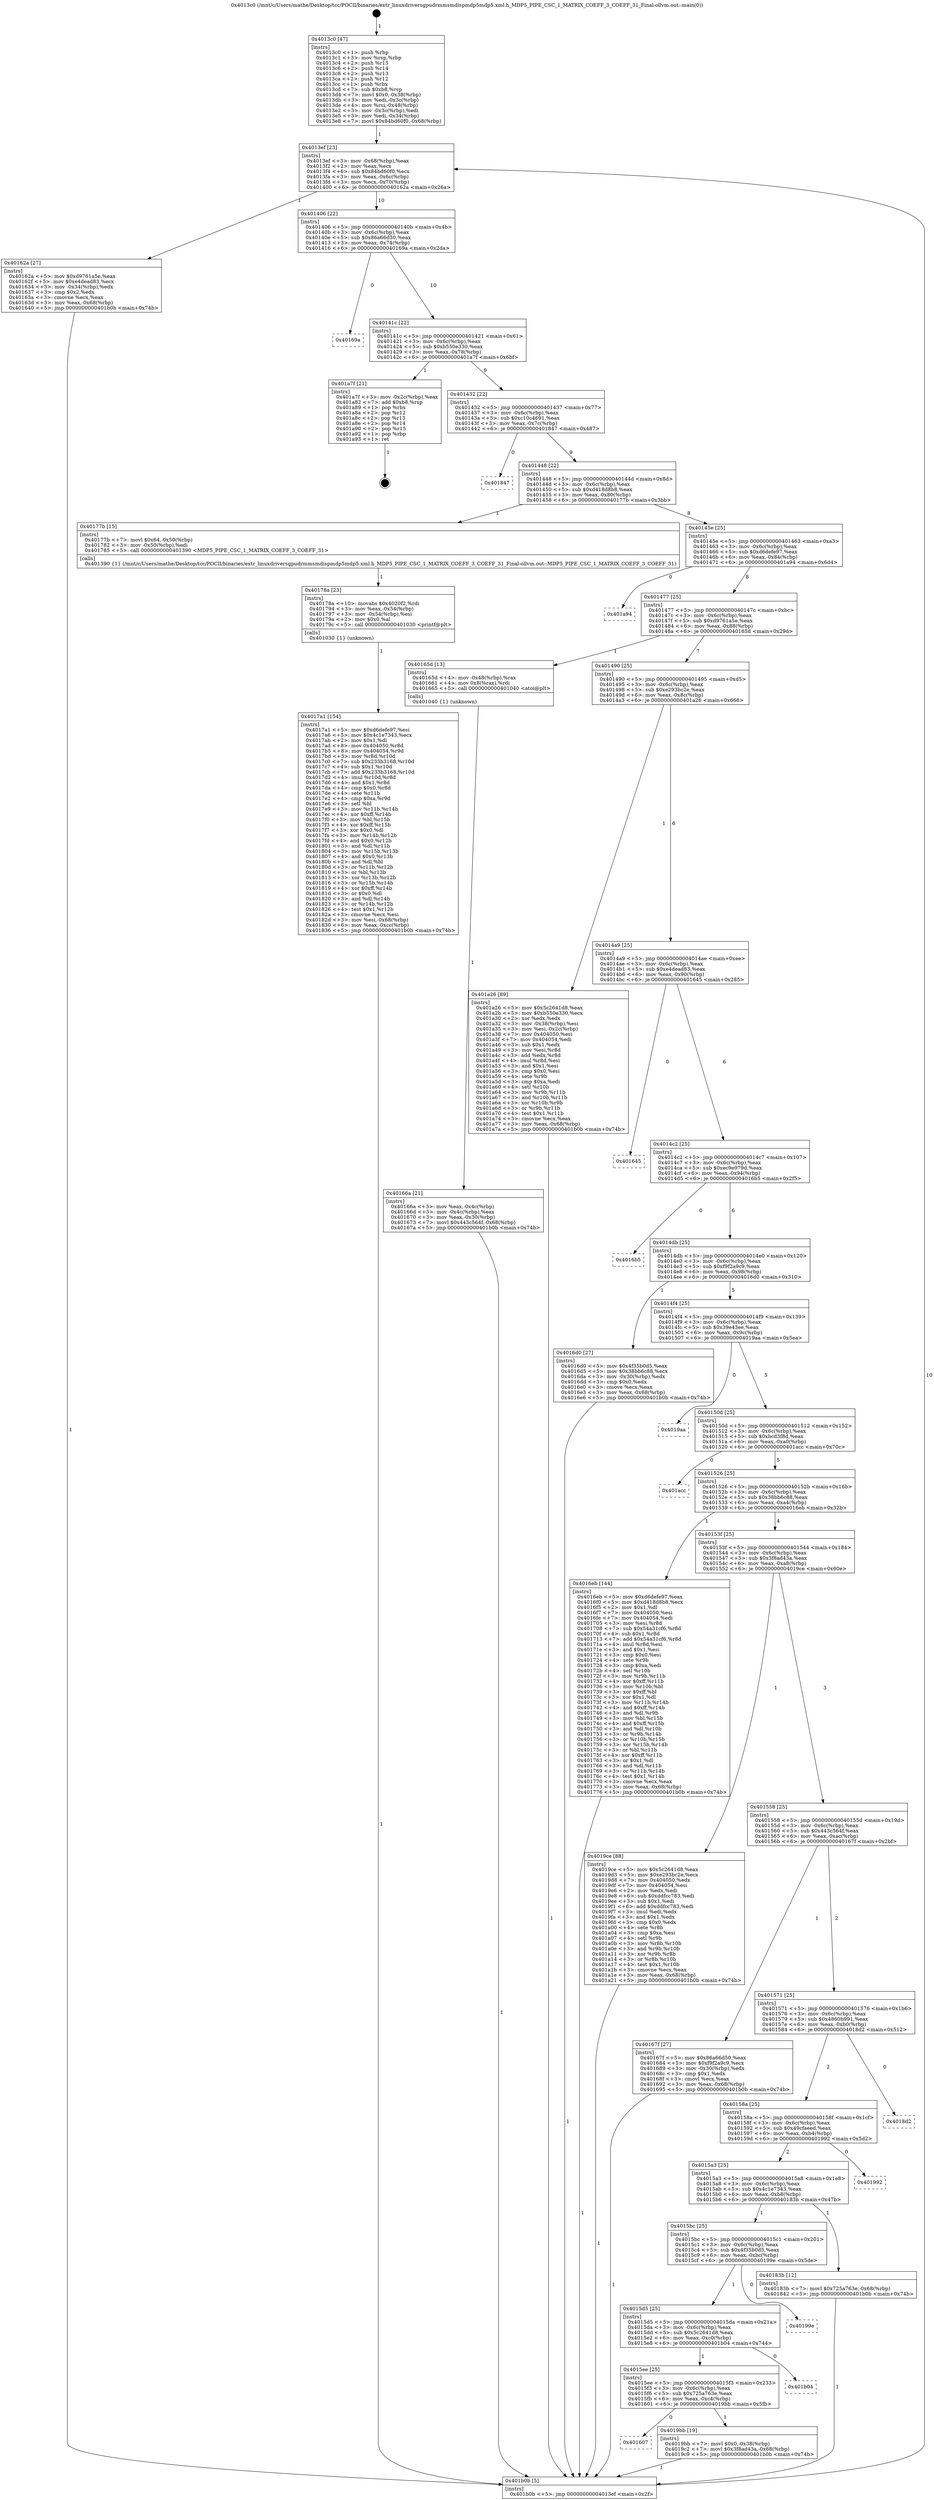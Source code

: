 digraph "0x4013c0" {
  label = "0x4013c0 (/mnt/c/Users/mathe/Desktop/tcc/POCII/binaries/extr_linuxdriversgpudrmmsmdispmdp5mdp5.xml.h_MDP5_PIPE_CSC_1_MATRIX_COEFF_3_COEFF_31_Final-ollvm.out::main(0))"
  labelloc = "t"
  node[shape=record]

  Entry [label="",width=0.3,height=0.3,shape=circle,fillcolor=black,style=filled]
  "0x4013ef" [label="{
     0x4013ef [23]\l
     | [instrs]\l
     &nbsp;&nbsp;0x4013ef \<+3\>: mov -0x68(%rbp),%eax\l
     &nbsp;&nbsp;0x4013f2 \<+2\>: mov %eax,%ecx\l
     &nbsp;&nbsp;0x4013f4 \<+6\>: sub $0x84bd60f0,%ecx\l
     &nbsp;&nbsp;0x4013fa \<+3\>: mov %eax,-0x6c(%rbp)\l
     &nbsp;&nbsp;0x4013fd \<+3\>: mov %ecx,-0x70(%rbp)\l
     &nbsp;&nbsp;0x401400 \<+6\>: je 000000000040162a \<main+0x26a\>\l
  }"]
  "0x40162a" [label="{
     0x40162a [27]\l
     | [instrs]\l
     &nbsp;&nbsp;0x40162a \<+5\>: mov $0xd9761a5e,%eax\l
     &nbsp;&nbsp;0x40162f \<+5\>: mov $0xe4dead83,%ecx\l
     &nbsp;&nbsp;0x401634 \<+3\>: mov -0x34(%rbp),%edx\l
     &nbsp;&nbsp;0x401637 \<+3\>: cmp $0x2,%edx\l
     &nbsp;&nbsp;0x40163a \<+3\>: cmovne %ecx,%eax\l
     &nbsp;&nbsp;0x40163d \<+3\>: mov %eax,-0x68(%rbp)\l
     &nbsp;&nbsp;0x401640 \<+5\>: jmp 0000000000401b0b \<main+0x74b\>\l
  }"]
  "0x401406" [label="{
     0x401406 [22]\l
     | [instrs]\l
     &nbsp;&nbsp;0x401406 \<+5\>: jmp 000000000040140b \<main+0x4b\>\l
     &nbsp;&nbsp;0x40140b \<+3\>: mov -0x6c(%rbp),%eax\l
     &nbsp;&nbsp;0x40140e \<+5\>: sub $0x86a66d50,%eax\l
     &nbsp;&nbsp;0x401413 \<+3\>: mov %eax,-0x74(%rbp)\l
     &nbsp;&nbsp;0x401416 \<+6\>: je 000000000040169a \<main+0x2da\>\l
  }"]
  "0x401b0b" [label="{
     0x401b0b [5]\l
     | [instrs]\l
     &nbsp;&nbsp;0x401b0b \<+5\>: jmp 00000000004013ef \<main+0x2f\>\l
  }"]
  "0x4013c0" [label="{
     0x4013c0 [47]\l
     | [instrs]\l
     &nbsp;&nbsp;0x4013c0 \<+1\>: push %rbp\l
     &nbsp;&nbsp;0x4013c1 \<+3\>: mov %rsp,%rbp\l
     &nbsp;&nbsp;0x4013c4 \<+2\>: push %r15\l
     &nbsp;&nbsp;0x4013c6 \<+2\>: push %r14\l
     &nbsp;&nbsp;0x4013c8 \<+2\>: push %r13\l
     &nbsp;&nbsp;0x4013ca \<+2\>: push %r12\l
     &nbsp;&nbsp;0x4013cc \<+1\>: push %rbx\l
     &nbsp;&nbsp;0x4013cd \<+7\>: sub $0xb8,%rsp\l
     &nbsp;&nbsp;0x4013d4 \<+7\>: movl $0x0,-0x38(%rbp)\l
     &nbsp;&nbsp;0x4013db \<+3\>: mov %edi,-0x3c(%rbp)\l
     &nbsp;&nbsp;0x4013de \<+4\>: mov %rsi,-0x48(%rbp)\l
     &nbsp;&nbsp;0x4013e2 \<+3\>: mov -0x3c(%rbp),%edi\l
     &nbsp;&nbsp;0x4013e5 \<+3\>: mov %edi,-0x34(%rbp)\l
     &nbsp;&nbsp;0x4013e8 \<+7\>: movl $0x84bd60f0,-0x68(%rbp)\l
  }"]
  Exit [label="",width=0.3,height=0.3,shape=circle,fillcolor=black,style=filled,peripheries=2]
  "0x40169a" [label="{
     0x40169a\l
  }", style=dashed]
  "0x40141c" [label="{
     0x40141c [22]\l
     | [instrs]\l
     &nbsp;&nbsp;0x40141c \<+5\>: jmp 0000000000401421 \<main+0x61\>\l
     &nbsp;&nbsp;0x401421 \<+3\>: mov -0x6c(%rbp),%eax\l
     &nbsp;&nbsp;0x401424 \<+5\>: sub $0xb550e330,%eax\l
     &nbsp;&nbsp;0x401429 \<+3\>: mov %eax,-0x78(%rbp)\l
     &nbsp;&nbsp;0x40142c \<+6\>: je 0000000000401a7f \<main+0x6bf\>\l
  }"]
  "0x401607" [label="{
     0x401607\l
  }", style=dashed]
  "0x401a7f" [label="{
     0x401a7f [21]\l
     | [instrs]\l
     &nbsp;&nbsp;0x401a7f \<+3\>: mov -0x2c(%rbp),%eax\l
     &nbsp;&nbsp;0x401a82 \<+7\>: add $0xb8,%rsp\l
     &nbsp;&nbsp;0x401a89 \<+1\>: pop %rbx\l
     &nbsp;&nbsp;0x401a8a \<+2\>: pop %r12\l
     &nbsp;&nbsp;0x401a8c \<+2\>: pop %r13\l
     &nbsp;&nbsp;0x401a8e \<+2\>: pop %r14\l
     &nbsp;&nbsp;0x401a90 \<+2\>: pop %r15\l
     &nbsp;&nbsp;0x401a92 \<+1\>: pop %rbp\l
     &nbsp;&nbsp;0x401a93 \<+1\>: ret\l
  }"]
  "0x401432" [label="{
     0x401432 [22]\l
     | [instrs]\l
     &nbsp;&nbsp;0x401432 \<+5\>: jmp 0000000000401437 \<main+0x77\>\l
     &nbsp;&nbsp;0x401437 \<+3\>: mov -0x6c(%rbp),%eax\l
     &nbsp;&nbsp;0x40143a \<+5\>: sub $0xc10c4691,%eax\l
     &nbsp;&nbsp;0x40143f \<+3\>: mov %eax,-0x7c(%rbp)\l
     &nbsp;&nbsp;0x401442 \<+6\>: je 0000000000401847 \<main+0x487\>\l
  }"]
  "0x4019bb" [label="{
     0x4019bb [19]\l
     | [instrs]\l
     &nbsp;&nbsp;0x4019bb \<+7\>: movl $0x0,-0x38(%rbp)\l
     &nbsp;&nbsp;0x4019c2 \<+7\>: movl $0x3f8ad43a,-0x68(%rbp)\l
     &nbsp;&nbsp;0x4019c9 \<+5\>: jmp 0000000000401b0b \<main+0x74b\>\l
  }"]
  "0x401847" [label="{
     0x401847\l
  }", style=dashed]
  "0x401448" [label="{
     0x401448 [22]\l
     | [instrs]\l
     &nbsp;&nbsp;0x401448 \<+5\>: jmp 000000000040144d \<main+0x8d\>\l
     &nbsp;&nbsp;0x40144d \<+3\>: mov -0x6c(%rbp),%eax\l
     &nbsp;&nbsp;0x401450 \<+5\>: sub $0xd418d8b8,%eax\l
     &nbsp;&nbsp;0x401455 \<+3\>: mov %eax,-0x80(%rbp)\l
     &nbsp;&nbsp;0x401458 \<+6\>: je 000000000040177b \<main+0x3bb\>\l
  }"]
  "0x4015ee" [label="{
     0x4015ee [25]\l
     | [instrs]\l
     &nbsp;&nbsp;0x4015ee \<+5\>: jmp 00000000004015f3 \<main+0x233\>\l
     &nbsp;&nbsp;0x4015f3 \<+3\>: mov -0x6c(%rbp),%eax\l
     &nbsp;&nbsp;0x4015f6 \<+5\>: sub $0x725a763e,%eax\l
     &nbsp;&nbsp;0x4015fb \<+6\>: mov %eax,-0xc4(%rbp)\l
     &nbsp;&nbsp;0x401601 \<+6\>: je 00000000004019bb \<main+0x5fb\>\l
  }"]
  "0x40177b" [label="{
     0x40177b [15]\l
     | [instrs]\l
     &nbsp;&nbsp;0x40177b \<+7\>: movl $0x64,-0x50(%rbp)\l
     &nbsp;&nbsp;0x401782 \<+3\>: mov -0x50(%rbp),%edi\l
     &nbsp;&nbsp;0x401785 \<+5\>: call 0000000000401390 \<MDP5_PIPE_CSC_1_MATRIX_COEFF_3_COEFF_31\>\l
     | [calls]\l
     &nbsp;&nbsp;0x401390 \{1\} (/mnt/c/Users/mathe/Desktop/tcc/POCII/binaries/extr_linuxdriversgpudrmmsmdispmdp5mdp5.xml.h_MDP5_PIPE_CSC_1_MATRIX_COEFF_3_COEFF_31_Final-ollvm.out::MDP5_PIPE_CSC_1_MATRIX_COEFF_3_COEFF_31)\l
  }"]
  "0x40145e" [label="{
     0x40145e [25]\l
     | [instrs]\l
     &nbsp;&nbsp;0x40145e \<+5\>: jmp 0000000000401463 \<main+0xa3\>\l
     &nbsp;&nbsp;0x401463 \<+3\>: mov -0x6c(%rbp),%eax\l
     &nbsp;&nbsp;0x401466 \<+5\>: sub $0xd6defe97,%eax\l
     &nbsp;&nbsp;0x40146b \<+6\>: mov %eax,-0x84(%rbp)\l
     &nbsp;&nbsp;0x401471 \<+6\>: je 0000000000401a94 \<main+0x6d4\>\l
  }"]
  "0x401b04" [label="{
     0x401b04\l
  }", style=dashed]
  "0x401a94" [label="{
     0x401a94\l
  }", style=dashed]
  "0x401477" [label="{
     0x401477 [25]\l
     | [instrs]\l
     &nbsp;&nbsp;0x401477 \<+5\>: jmp 000000000040147c \<main+0xbc\>\l
     &nbsp;&nbsp;0x40147c \<+3\>: mov -0x6c(%rbp),%eax\l
     &nbsp;&nbsp;0x40147f \<+5\>: sub $0xd9761a5e,%eax\l
     &nbsp;&nbsp;0x401484 \<+6\>: mov %eax,-0x88(%rbp)\l
     &nbsp;&nbsp;0x40148a \<+6\>: je 000000000040165d \<main+0x29d\>\l
  }"]
  "0x4015d5" [label="{
     0x4015d5 [25]\l
     | [instrs]\l
     &nbsp;&nbsp;0x4015d5 \<+5\>: jmp 00000000004015da \<main+0x21a\>\l
     &nbsp;&nbsp;0x4015da \<+3\>: mov -0x6c(%rbp),%eax\l
     &nbsp;&nbsp;0x4015dd \<+5\>: sub $0x5c2641d8,%eax\l
     &nbsp;&nbsp;0x4015e2 \<+6\>: mov %eax,-0xc0(%rbp)\l
     &nbsp;&nbsp;0x4015e8 \<+6\>: je 0000000000401b04 \<main+0x744\>\l
  }"]
  "0x40165d" [label="{
     0x40165d [13]\l
     | [instrs]\l
     &nbsp;&nbsp;0x40165d \<+4\>: mov -0x48(%rbp),%rax\l
     &nbsp;&nbsp;0x401661 \<+4\>: mov 0x8(%rax),%rdi\l
     &nbsp;&nbsp;0x401665 \<+5\>: call 0000000000401040 \<atoi@plt\>\l
     | [calls]\l
     &nbsp;&nbsp;0x401040 \{1\} (unknown)\l
  }"]
  "0x401490" [label="{
     0x401490 [25]\l
     | [instrs]\l
     &nbsp;&nbsp;0x401490 \<+5\>: jmp 0000000000401495 \<main+0xd5\>\l
     &nbsp;&nbsp;0x401495 \<+3\>: mov -0x6c(%rbp),%eax\l
     &nbsp;&nbsp;0x401498 \<+5\>: sub $0xe293bc2e,%eax\l
     &nbsp;&nbsp;0x40149d \<+6\>: mov %eax,-0x8c(%rbp)\l
     &nbsp;&nbsp;0x4014a3 \<+6\>: je 0000000000401a26 \<main+0x666\>\l
  }"]
  "0x40166a" [label="{
     0x40166a [21]\l
     | [instrs]\l
     &nbsp;&nbsp;0x40166a \<+3\>: mov %eax,-0x4c(%rbp)\l
     &nbsp;&nbsp;0x40166d \<+3\>: mov -0x4c(%rbp),%eax\l
     &nbsp;&nbsp;0x401670 \<+3\>: mov %eax,-0x30(%rbp)\l
     &nbsp;&nbsp;0x401673 \<+7\>: movl $0x443c564f,-0x68(%rbp)\l
     &nbsp;&nbsp;0x40167a \<+5\>: jmp 0000000000401b0b \<main+0x74b\>\l
  }"]
  "0x40199e" [label="{
     0x40199e\l
  }", style=dashed]
  "0x401a26" [label="{
     0x401a26 [89]\l
     | [instrs]\l
     &nbsp;&nbsp;0x401a26 \<+5\>: mov $0x5c2641d8,%eax\l
     &nbsp;&nbsp;0x401a2b \<+5\>: mov $0xb550e330,%ecx\l
     &nbsp;&nbsp;0x401a30 \<+2\>: xor %edx,%edx\l
     &nbsp;&nbsp;0x401a32 \<+3\>: mov -0x38(%rbp),%esi\l
     &nbsp;&nbsp;0x401a35 \<+3\>: mov %esi,-0x2c(%rbp)\l
     &nbsp;&nbsp;0x401a38 \<+7\>: mov 0x404050,%esi\l
     &nbsp;&nbsp;0x401a3f \<+7\>: mov 0x404054,%edi\l
     &nbsp;&nbsp;0x401a46 \<+3\>: sub $0x1,%edx\l
     &nbsp;&nbsp;0x401a49 \<+3\>: mov %esi,%r8d\l
     &nbsp;&nbsp;0x401a4c \<+3\>: add %edx,%r8d\l
     &nbsp;&nbsp;0x401a4f \<+4\>: imul %r8d,%esi\l
     &nbsp;&nbsp;0x401a53 \<+3\>: and $0x1,%esi\l
     &nbsp;&nbsp;0x401a56 \<+3\>: cmp $0x0,%esi\l
     &nbsp;&nbsp;0x401a59 \<+4\>: sete %r9b\l
     &nbsp;&nbsp;0x401a5d \<+3\>: cmp $0xa,%edi\l
     &nbsp;&nbsp;0x401a60 \<+4\>: setl %r10b\l
     &nbsp;&nbsp;0x401a64 \<+3\>: mov %r9b,%r11b\l
     &nbsp;&nbsp;0x401a67 \<+3\>: and %r10b,%r11b\l
     &nbsp;&nbsp;0x401a6a \<+3\>: xor %r10b,%r9b\l
     &nbsp;&nbsp;0x401a6d \<+3\>: or %r9b,%r11b\l
     &nbsp;&nbsp;0x401a70 \<+4\>: test $0x1,%r11b\l
     &nbsp;&nbsp;0x401a74 \<+3\>: cmovne %ecx,%eax\l
     &nbsp;&nbsp;0x401a77 \<+3\>: mov %eax,-0x68(%rbp)\l
     &nbsp;&nbsp;0x401a7a \<+5\>: jmp 0000000000401b0b \<main+0x74b\>\l
  }"]
  "0x4014a9" [label="{
     0x4014a9 [25]\l
     | [instrs]\l
     &nbsp;&nbsp;0x4014a9 \<+5\>: jmp 00000000004014ae \<main+0xee\>\l
     &nbsp;&nbsp;0x4014ae \<+3\>: mov -0x6c(%rbp),%eax\l
     &nbsp;&nbsp;0x4014b1 \<+5\>: sub $0xe4dead83,%eax\l
     &nbsp;&nbsp;0x4014b6 \<+6\>: mov %eax,-0x90(%rbp)\l
     &nbsp;&nbsp;0x4014bc \<+6\>: je 0000000000401645 \<main+0x285\>\l
  }"]
  "0x4015bc" [label="{
     0x4015bc [25]\l
     | [instrs]\l
     &nbsp;&nbsp;0x4015bc \<+5\>: jmp 00000000004015c1 \<main+0x201\>\l
     &nbsp;&nbsp;0x4015c1 \<+3\>: mov -0x6c(%rbp),%eax\l
     &nbsp;&nbsp;0x4015c4 \<+5\>: sub $0x4f35b0d5,%eax\l
     &nbsp;&nbsp;0x4015c9 \<+6\>: mov %eax,-0xbc(%rbp)\l
     &nbsp;&nbsp;0x4015cf \<+6\>: je 000000000040199e \<main+0x5de\>\l
  }"]
  "0x401645" [label="{
     0x401645\l
  }", style=dashed]
  "0x4014c2" [label="{
     0x4014c2 [25]\l
     | [instrs]\l
     &nbsp;&nbsp;0x4014c2 \<+5\>: jmp 00000000004014c7 \<main+0x107\>\l
     &nbsp;&nbsp;0x4014c7 \<+3\>: mov -0x6c(%rbp),%eax\l
     &nbsp;&nbsp;0x4014ca \<+5\>: sub $0xec9e979d,%eax\l
     &nbsp;&nbsp;0x4014cf \<+6\>: mov %eax,-0x94(%rbp)\l
     &nbsp;&nbsp;0x4014d5 \<+6\>: je 00000000004016b5 \<main+0x2f5\>\l
  }"]
  "0x40183b" [label="{
     0x40183b [12]\l
     | [instrs]\l
     &nbsp;&nbsp;0x40183b \<+7\>: movl $0x725a763e,-0x68(%rbp)\l
     &nbsp;&nbsp;0x401842 \<+5\>: jmp 0000000000401b0b \<main+0x74b\>\l
  }"]
  "0x4016b5" [label="{
     0x4016b5\l
  }", style=dashed]
  "0x4014db" [label="{
     0x4014db [25]\l
     | [instrs]\l
     &nbsp;&nbsp;0x4014db \<+5\>: jmp 00000000004014e0 \<main+0x120\>\l
     &nbsp;&nbsp;0x4014e0 \<+3\>: mov -0x6c(%rbp),%eax\l
     &nbsp;&nbsp;0x4014e3 \<+5\>: sub $0xf9f2a9c9,%eax\l
     &nbsp;&nbsp;0x4014e8 \<+6\>: mov %eax,-0x98(%rbp)\l
     &nbsp;&nbsp;0x4014ee \<+6\>: je 00000000004016d0 \<main+0x310\>\l
  }"]
  "0x4015a3" [label="{
     0x4015a3 [25]\l
     | [instrs]\l
     &nbsp;&nbsp;0x4015a3 \<+5\>: jmp 00000000004015a8 \<main+0x1e8\>\l
     &nbsp;&nbsp;0x4015a8 \<+3\>: mov -0x6c(%rbp),%eax\l
     &nbsp;&nbsp;0x4015ab \<+5\>: sub $0x4c1e7343,%eax\l
     &nbsp;&nbsp;0x4015b0 \<+6\>: mov %eax,-0xb8(%rbp)\l
     &nbsp;&nbsp;0x4015b6 \<+6\>: je 000000000040183b \<main+0x47b\>\l
  }"]
  "0x4016d0" [label="{
     0x4016d0 [27]\l
     | [instrs]\l
     &nbsp;&nbsp;0x4016d0 \<+5\>: mov $0x4f35b0d5,%eax\l
     &nbsp;&nbsp;0x4016d5 \<+5\>: mov $0x38bb6c88,%ecx\l
     &nbsp;&nbsp;0x4016da \<+3\>: mov -0x30(%rbp),%edx\l
     &nbsp;&nbsp;0x4016dd \<+3\>: cmp $0x0,%edx\l
     &nbsp;&nbsp;0x4016e0 \<+3\>: cmove %ecx,%eax\l
     &nbsp;&nbsp;0x4016e3 \<+3\>: mov %eax,-0x68(%rbp)\l
     &nbsp;&nbsp;0x4016e6 \<+5\>: jmp 0000000000401b0b \<main+0x74b\>\l
  }"]
  "0x4014f4" [label="{
     0x4014f4 [25]\l
     | [instrs]\l
     &nbsp;&nbsp;0x4014f4 \<+5\>: jmp 00000000004014f9 \<main+0x139\>\l
     &nbsp;&nbsp;0x4014f9 \<+3\>: mov -0x6c(%rbp),%eax\l
     &nbsp;&nbsp;0x4014fc \<+5\>: sub $0x39e43ee,%eax\l
     &nbsp;&nbsp;0x401501 \<+6\>: mov %eax,-0x9c(%rbp)\l
     &nbsp;&nbsp;0x401507 \<+6\>: je 00000000004019aa \<main+0x5ea\>\l
  }"]
  "0x401992" [label="{
     0x401992\l
  }", style=dashed]
  "0x4019aa" [label="{
     0x4019aa\l
  }", style=dashed]
  "0x40150d" [label="{
     0x40150d [25]\l
     | [instrs]\l
     &nbsp;&nbsp;0x40150d \<+5\>: jmp 0000000000401512 \<main+0x152\>\l
     &nbsp;&nbsp;0x401512 \<+3\>: mov -0x6c(%rbp),%eax\l
     &nbsp;&nbsp;0x401515 \<+5\>: sub $0xbcd3f8d,%eax\l
     &nbsp;&nbsp;0x40151a \<+6\>: mov %eax,-0xa0(%rbp)\l
     &nbsp;&nbsp;0x401520 \<+6\>: je 0000000000401acc \<main+0x70c\>\l
  }"]
  "0x40158a" [label="{
     0x40158a [25]\l
     | [instrs]\l
     &nbsp;&nbsp;0x40158a \<+5\>: jmp 000000000040158f \<main+0x1cf\>\l
     &nbsp;&nbsp;0x40158f \<+3\>: mov -0x6c(%rbp),%eax\l
     &nbsp;&nbsp;0x401592 \<+5\>: sub $0x49cfaeed,%eax\l
     &nbsp;&nbsp;0x401597 \<+6\>: mov %eax,-0xb4(%rbp)\l
     &nbsp;&nbsp;0x40159d \<+6\>: je 0000000000401992 \<main+0x5d2\>\l
  }"]
  "0x401acc" [label="{
     0x401acc\l
  }", style=dashed]
  "0x401526" [label="{
     0x401526 [25]\l
     | [instrs]\l
     &nbsp;&nbsp;0x401526 \<+5\>: jmp 000000000040152b \<main+0x16b\>\l
     &nbsp;&nbsp;0x40152b \<+3\>: mov -0x6c(%rbp),%eax\l
     &nbsp;&nbsp;0x40152e \<+5\>: sub $0x38bb6c88,%eax\l
     &nbsp;&nbsp;0x401533 \<+6\>: mov %eax,-0xa4(%rbp)\l
     &nbsp;&nbsp;0x401539 \<+6\>: je 00000000004016eb \<main+0x32b\>\l
  }"]
  "0x4018d2" [label="{
     0x4018d2\l
  }", style=dashed]
  "0x4016eb" [label="{
     0x4016eb [144]\l
     | [instrs]\l
     &nbsp;&nbsp;0x4016eb \<+5\>: mov $0xd6defe97,%eax\l
     &nbsp;&nbsp;0x4016f0 \<+5\>: mov $0xd418d8b8,%ecx\l
     &nbsp;&nbsp;0x4016f5 \<+2\>: mov $0x1,%dl\l
     &nbsp;&nbsp;0x4016f7 \<+7\>: mov 0x404050,%esi\l
     &nbsp;&nbsp;0x4016fe \<+7\>: mov 0x404054,%edi\l
     &nbsp;&nbsp;0x401705 \<+3\>: mov %esi,%r8d\l
     &nbsp;&nbsp;0x401708 \<+7\>: sub $0x54a31cf6,%r8d\l
     &nbsp;&nbsp;0x40170f \<+4\>: sub $0x1,%r8d\l
     &nbsp;&nbsp;0x401713 \<+7\>: add $0x54a31cf6,%r8d\l
     &nbsp;&nbsp;0x40171a \<+4\>: imul %r8d,%esi\l
     &nbsp;&nbsp;0x40171e \<+3\>: and $0x1,%esi\l
     &nbsp;&nbsp;0x401721 \<+3\>: cmp $0x0,%esi\l
     &nbsp;&nbsp;0x401724 \<+4\>: sete %r9b\l
     &nbsp;&nbsp;0x401728 \<+3\>: cmp $0xa,%edi\l
     &nbsp;&nbsp;0x40172b \<+4\>: setl %r10b\l
     &nbsp;&nbsp;0x40172f \<+3\>: mov %r9b,%r11b\l
     &nbsp;&nbsp;0x401732 \<+4\>: xor $0xff,%r11b\l
     &nbsp;&nbsp;0x401736 \<+3\>: mov %r10b,%bl\l
     &nbsp;&nbsp;0x401739 \<+3\>: xor $0xff,%bl\l
     &nbsp;&nbsp;0x40173c \<+3\>: xor $0x1,%dl\l
     &nbsp;&nbsp;0x40173f \<+3\>: mov %r11b,%r14b\l
     &nbsp;&nbsp;0x401742 \<+4\>: and $0xff,%r14b\l
     &nbsp;&nbsp;0x401746 \<+3\>: and %dl,%r9b\l
     &nbsp;&nbsp;0x401749 \<+3\>: mov %bl,%r15b\l
     &nbsp;&nbsp;0x40174c \<+4\>: and $0xff,%r15b\l
     &nbsp;&nbsp;0x401750 \<+3\>: and %dl,%r10b\l
     &nbsp;&nbsp;0x401753 \<+3\>: or %r9b,%r14b\l
     &nbsp;&nbsp;0x401756 \<+3\>: or %r10b,%r15b\l
     &nbsp;&nbsp;0x401759 \<+3\>: xor %r15b,%r14b\l
     &nbsp;&nbsp;0x40175c \<+3\>: or %bl,%r11b\l
     &nbsp;&nbsp;0x40175f \<+4\>: xor $0xff,%r11b\l
     &nbsp;&nbsp;0x401763 \<+3\>: or $0x1,%dl\l
     &nbsp;&nbsp;0x401766 \<+3\>: and %dl,%r11b\l
     &nbsp;&nbsp;0x401769 \<+3\>: or %r11b,%r14b\l
     &nbsp;&nbsp;0x40176c \<+4\>: test $0x1,%r14b\l
     &nbsp;&nbsp;0x401770 \<+3\>: cmovne %ecx,%eax\l
     &nbsp;&nbsp;0x401773 \<+3\>: mov %eax,-0x68(%rbp)\l
     &nbsp;&nbsp;0x401776 \<+5\>: jmp 0000000000401b0b \<main+0x74b\>\l
  }"]
  "0x40153f" [label="{
     0x40153f [25]\l
     | [instrs]\l
     &nbsp;&nbsp;0x40153f \<+5\>: jmp 0000000000401544 \<main+0x184\>\l
     &nbsp;&nbsp;0x401544 \<+3\>: mov -0x6c(%rbp),%eax\l
     &nbsp;&nbsp;0x401547 \<+5\>: sub $0x3f8ad43a,%eax\l
     &nbsp;&nbsp;0x40154c \<+6\>: mov %eax,-0xa8(%rbp)\l
     &nbsp;&nbsp;0x401552 \<+6\>: je 00000000004019ce \<main+0x60e\>\l
  }"]
  "0x4017a1" [label="{
     0x4017a1 [154]\l
     | [instrs]\l
     &nbsp;&nbsp;0x4017a1 \<+5\>: mov $0xd6defe97,%esi\l
     &nbsp;&nbsp;0x4017a6 \<+5\>: mov $0x4c1e7343,%ecx\l
     &nbsp;&nbsp;0x4017ab \<+2\>: mov $0x1,%dl\l
     &nbsp;&nbsp;0x4017ad \<+8\>: mov 0x404050,%r8d\l
     &nbsp;&nbsp;0x4017b5 \<+8\>: mov 0x404054,%r9d\l
     &nbsp;&nbsp;0x4017bd \<+3\>: mov %r8d,%r10d\l
     &nbsp;&nbsp;0x4017c0 \<+7\>: sub $0x233b3168,%r10d\l
     &nbsp;&nbsp;0x4017c7 \<+4\>: sub $0x1,%r10d\l
     &nbsp;&nbsp;0x4017cb \<+7\>: add $0x233b3168,%r10d\l
     &nbsp;&nbsp;0x4017d2 \<+4\>: imul %r10d,%r8d\l
     &nbsp;&nbsp;0x4017d6 \<+4\>: and $0x1,%r8d\l
     &nbsp;&nbsp;0x4017da \<+4\>: cmp $0x0,%r8d\l
     &nbsp;&nbsp;0x4017de \<+4\>: sete %r11b\l
     &nbsp;&nbsp;0x4017e2 \<+4\>: cmp $0xa,%r9d\l
     &nbsp;&nbsp;0x4017e6 \<+3\>: setl %bl\l
     &nbsp;&nbsp;0x4017e9 \<+3\>: mov %r11b,%r14b\l
     &nbsp;&nbsp;0x4017ec \<+4\>: xor $0xff,%r14b\l
     &nbsp;&nbsp;0x4017f0 \<+3\>: mov %bl,%r15b\l
     &nbsp;&nbsp;0x4017f3 \<+4\>: xor $0xff,%r15b\l
     &nbsp;&nbsp;0x4017f7 \<+3\>: xor $0x0,%dl\l
     &nbsp;&nbsp;0x4017fa \<+3\>: mov %r14b,%r12b\l
     &nbsp;&nbsp;0x4017fd \<+4\>: and $0x0,%r12b\l
     &nbsp;&nbsp;0x401801 \<+3\>: and %dl,%r11b\l
     &nbsp;&nbsp;0x401804 \<+3\>: mov %r15b,%r13b\l
     &nbsp;&nbsp;0x401807 \<+4\>: and $0x0,%r13b\l
     &nbsp;&nbsp;0x40180b \<+2\>: and %dl,%bl\l
     &nbsp;&nbsp;0x40180d \<+3\>: or %r11b,%r12b\l
     &nbsp;&nbsp;0x401810 \<+3\>: or %bl,%r13b\l
     &nbsp;&nbsp;0x401813 \<+3\>: xor %r13b,%r12b\l
     &nbsp;&nbsp;0x401816 \<+3\>: or %r15b,%r14b\l
     &nbsp;&nbsp;0x401819 \<+4\>: xor $0xff,%r14b\l
     &nbsp;&nbsp;0x40181d \<+3\>: or $0x0,%dl\l
     &nbsp;&nbsp;0x401820 \<+3\>: and %dl,%r14b\l
     &nbsp;&nbsp;0x401823 \<+3\>: or %r14b,%r12b\l
     &nbsp;&nbsp;0x401826 \<+4\>: test $0x1,%r12b\l
     &nbsp;&nbsp;0x40182a \<+3\>: cmovne %ecx,%esi\l
     &nbsp;&nbsp;0x40182d \<+3\>: mov %esi,-0x68(%rbp)\l
     &nbsp;&nbsp;0x401830 \<+6\>: mov %eax,-0xcc(%rbp)\l
     &nbsp;&nbsp;0x401836 \<+5\>: jmp 0000000000401b0b \<main+0x74b\>\l
  }"]
  "0x4019ce" [label="{
     0x4019ce [88]\l
     | [instrs]\l
     &nbsp;&nbsp;0x4019ce \<+5\>: mov $0x5c2641d8,%eax\l
     &nbsp;&nbsp;0x4019d3 \<+5\>: mov $0xe293bc2e,%ecx\l
     &nbsp;&nbsp;0x4019d8 \<+7\>: mov 0x404050,%edx\l
     &nbsp;&nbsp;0x4019df \<+7\>: mov 0x404054,%esi\l
     &nbsp;&nbsp;0x4019e6 \<+2\>: mov %edx,%edi\l
     &nbsp;&nbsp;0x4019e8 \<+6\>: sub $0xddfcc783,%edi\l
     &nbsp;&nbsp;0x4019ee \<+3\>: sub $0x1,%edi\l
     &nbsp;&nbsp;0x4019f1 \<+6\>: add $0xddfcc783,%edi\l
     &nbsp;&nbsp;0x4019f7 \<+3\>: imul %edi,%edx\l
     &nbsp;&nbsp;0x4019fa \<+3\>: and $0x1,%edx\l
     &nbsp;&nbsp;0x4019fd \<+3\>: cmp $0x0,%edx\l
     &nbsp;&nbsp;0x401a00 \<+4\>: sete %r8b\l
     &nbsp;&nbsp;0x401a04 \<+3\>: cmp $0xa,%esi\l
     &nbsp;&nbsp;0x401a07 \<+4\>: setl %r9b\l
     &nbsp;&nbsp;0x401a0b \<+3\>: mov %r8b,%r10b\l
     &nbsp;&nbsp;0x401a0e \<+3\>: and %r9b,%r10b\l
     &nbsp;&nbsp;0x401a11 \<+3\>: xor %r9b,%r8b\l
     &nbsp;&nbsp;0x401a14 \<+3\>: or %r8b,%r10b\l
     &nbsp;&nbsp;0x401a17 \<+4\>: test $0x1,%r10b\l
     &nbsp;&nbsp;0x401a1b \<+3\>: cmovne %ecx,%eax\l
     &nbsp;&nbsp;0x401a1e \<+3\>: mov %eax,-0x68(%rbp)\l
     &nbsp;&nbsp;0x401a21 \<+5\>: jmp 0000000000401b0b \<main+0x74b\>\l
  }"]
  "0x401558" [label="{
     0x401558 [25]\l
     | [instrs]\l
     &nbsp;&nbsp;0x401558 \<+5\>: jmp 000000000040155d \<main+0x19d\>\l
     &nbsp;&nbsp;0x40155d \<+3\>: mov -0x6c(%rbp),%eax\l
     &nbsp;&nbsp;0x401560 \<+5\>: sub $0x443c564f,%eax\l
     &nbsp;&nbsp;0x401565 \<+6\>: mov %eax,-0xac(%rbp)\l
     &nbsp;&nbsp;0x40156b \<+6\>: je 000000000040167f \<main+0x2bf\>\l
  }"]
  "0x40178a" [label="{
     0x40178a [23]\l
     | [instrs]\l
     &nbsp;&nbsp;0x40178a \<+10\>: movabs $0x4020f2,%rdi\l
     &nbsp;&nbsp;0x401794 \<+3\>: mov %eax,-0x54(%rbp)\l
     &nbsp;&nbsp;0x401797 \<+3\>: mov -0x54(%rbp),%esi\l
     &nbsp;&nbsp;0x40179a \<+2\>: mov $0x0,%al\l
     &nbsp;&nbsp;0x40179c \<+5\>: call 0000000000401030 \<printf@plt\>\l
     | [calls]\l
     &nbsp;&nbsp;0x401030 \{1\} (unknown)\l
  }"]
  "0x40167f" [label="{
     0x40167f [27]\l
     | [instrs]\l
     &nbsp;&nbsp;0x40167f \<+5\>: mov $0x86a66d50,%eax\l
     &nbsp;&nbsp;0x401684 \<+5\>: mov $0xf9f2a9c9,%ecx\l
     &nbsp;&nbsp;0x401689 \<+3\>: mov -0x30(%rbp),%edx\l
     &nbsp;&nbsp;0x40168c \<+3\>: cmp $0x1,%edx\l
     &nbsp;&nbsp;0x40168f \<+3\>: cmovl %ecx,%eax\l
     &nbsp;&nbsp;0x401692 \<+3\>: mov %eax,-0x68(%rbp)\l
     &nbsp;&nbsp;0x401695 \<+5\>: jmp 0000000000401b0b \<main+0x74b\>\l
  }"]
  "0x401571" [label="{
     0x401571 [25]\l
     | [instrs]\l
     &nbsp;&nbsp;0x401571 \<+5\>: jmp 0000000000401576 \<main+0x1b6\>\l
     &nbsp;&nbsp;0x401576 \<+3\>: mov -0x6c(%rbp),%eax\l
     &nbsp;&nbsp;0x401579 \<+5\>: sub $0x4860b991,%eax\l
     &nbsp;&nbsp;0x40157e \<+6\>: mov %eax,-0xb0(%rbp)\l
     &nbsp;&nbsp;0x401584 \<+6\>: je 00000000004018d2 \<main+0x512\>\l
  }"]
  Entry -> "0x4013c0" [label=" 1"]
  "0x4013ef" -> "0x40162a" [label=" 1"]
  "0x4013ef" -> "0x401406" [label=" 10"]
  "0x40162a" -> "0x401b0b" [label=" 1"]
  "0x4013c0" -> "0x4013ef" [label=" 1"]
  "0x401b0b" -> "0x4013ef" [label=" 10"]
  "0x401a7f" -> Exit [label=" 1"]
  "0x401406" -> "0x40169a" [label=" 0"]
  "0x401406" -> "0x40141c" [label=" 10"]
  "0x401a26" -> "0x401b0b" [label=" 1"]
  "0x40141c" -> "0x401a7f" [label=" 1"]
  "0x40141c" -> "0x401432" [label=" 9"]
  "0x4019ce" -> "0x401b0b" [label=" 1"]
  "0x401432" -> "0x401847" [label=" 0"]
  "0x401432" -> "0x401448" [label=" 9"]
  "0x4019bb" -> "0x401b0b" [label=" 1"]
  "0x401448" -> "0x40177b" [label=" 1"]
  "0x401448" -> "0x40145e" [label=" 8"]
  "0x4015ee" -> "0x4019bb" [label=" 1"]
  "0x40145e" -> "0x401a94" [label=" 0"]
  "0x40145e" -> "0x401477" [label=" 8"]
  "0x4015ee" -> "0x401607" [label=" 0"]
  "0x401477" -> "0x40165d" [label=" 1"]
  "0x401477" -> "0x401490" [label=" 7"]
  "0x40165d" -> "0x40166a" [label=" 1"]
  "0x40166a" -> "0x401b0b" [label=" 1"]
  "0x4015d5" -> "0x401b04" [label=" 0"]
  "0x401490" -> "0x401a26" [label=" 1"]
  "0x401490" -> "0x4014a9" [label=" 6"]
  "0x4015d5" -> "0x4015ee" [label=" 1"]
  "0x4014a9" -> "0x401645" [label=" 0"]
  "0x4014a9" -> "0x4014c2" [label=" 6"]
  "0x4015bc" -> "0x40199e" [label=" 0"]
  "0x4014c2" -> "0x4016b5" [label=" 0"]
  "0x4014c2" -> "0x4014db" [label=" 6"]
  "0x4015bc" -> "0x4015d5" [label=" 1"]
  "0x4014db" -> "0x4016d0" [label=" 1"]
  "0x4014db" -> "0x4014f4" [label=" 5"]
  "0x4015a3" -> "0x4015bc" [label=" 1"]
  "0x4014f4" -> "0x4019aa" [label=" 0"]
  "0x4014f4" -> "0x40150d" [label=" 5"]
  "0x4015a3" -> "0x40183b" [label=" 1"]
  "0x40150d" -> "0x401acc" [label=" 0"]
  "0x40150d" -> "0x401526" [label=" 5"]
  "0x40158a" -> "0x4015a3" [label=" 2"]
  "0x401526" -> "0x4016eb" [label=" 1"]
  "0x401526" -> "0x40153f" [label=" 4"]
  "0x40158a" -> "0x401992" [label=" 0"]
  "0x40153f" -> "0x4019ce" [label=" 1"]
  "0x40153f" -> "0x401558" [label=" 3"]
  "0x401571" -> "0x40158a" [label=" 2"]
  "0x401558" -> "0x40167f" [label=" 1"]
  "0x401558" -> "0x401571" [label=" 2"]
  "0x40167f" -> "0x401b0b" [label=" 1"]
  "0x4016d0" -> "0x401b0b" [label=" 1"]
  "0x4016eb" -> "0x401b0b" [label=" 1"]
  "0x40177b" -> "0x40178a" [label=" 1"]
  "0x40178a" -> "0x4017a1" [label=" 1"]
  "0x4017a1" -> "0x401b0b" [label=" 1"]
  "0x40183b" -> "0x401b0b" [label=" 1"]
  "0x401571" -> "0x4018d2" [label=" 0"]
}
